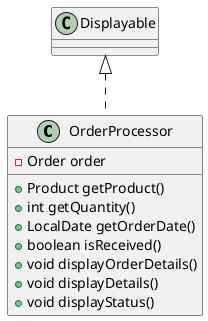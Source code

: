 @startuml
class OrderProcessor {
- Order order
+ Product getProduct()
+ int getQuantity()
+ LocalDate getOrderDate()
+ boolean isReceived()
+ void displayOrderDetails()
+ void displayDetails()
+ void displayStatus()
}


Displayable <|.. OrderProcessor
@enduml